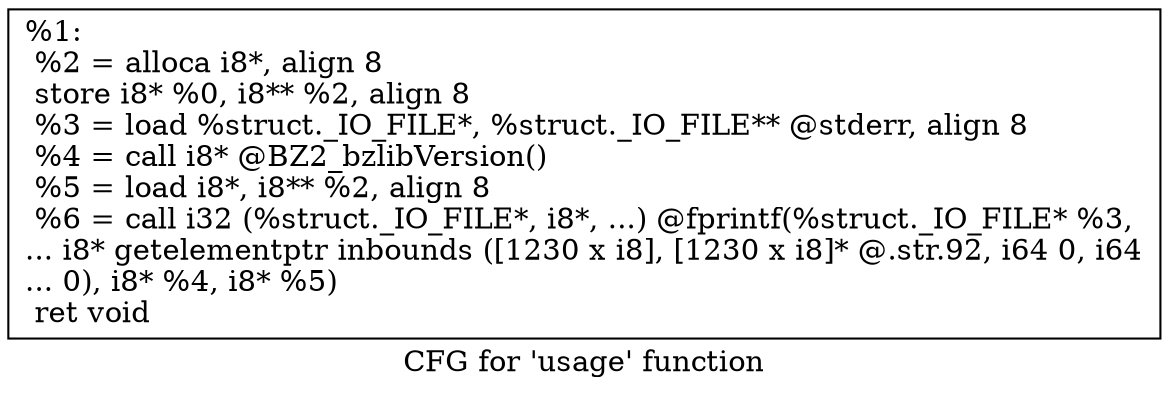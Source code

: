 digraph "CFG for 'usage' function" {
	label="CFG for 'usage' function";

	Node0x11fe3e0 [shape=record,label="{%1:\l  %2 = alloca i8*, align 8\l  store i8* %0, i8** %2, align 8\l  %3 = load %struct._IO_FILE*, %struct._IO_FILE** @stderr, align 8\l  %4 = call i8* @BZ2_bzlibVersion()\l  %5 = load i8*, i8** %2, align 8\l  %6 = call i32 (%struct._IO_FILE*, i8*, ...) @fprintf(%struct._IO_FILE* %3,\l... i8* getelementptr inbounds ([1230 x i8], [1230 x i8]* @.str.92, i64 0, i64\l... 0), i8* %4, i8* %5)\l  ret void\l}"];
}
